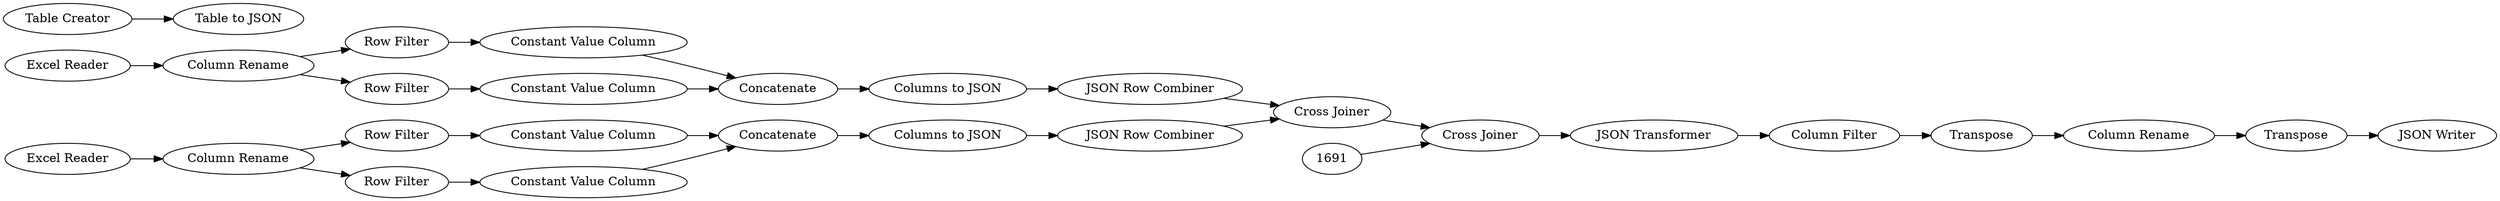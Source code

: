 digraph {
	1 [label="Excel Reader"]
	2 [label="Excel Reader"]
	17 [label="JSON Transformer"]
	20 [label="Cross Joiner"]
	1557 [label="Cross Joiner"]
	1560 [label="Column Filter"]
	1684 [label="JSON Writer"]
	1462 [label="Columns to JSON"]
	1463 [label="Column Rename"]
	1466 [label="Row Filter"]
	1467 [label="Constant Value Column"]
	1468 [label="Row Filter"]
	1469 [label="Constant Value Column"]
	1470 [label=Concatenate]
	1558 [label="JSON Row Combiner"]
	1464 [label="Column Rename"]
	1471 [label="Row Filter"]
	1472 [label="Constant Value Column"]
	1473 [label="Constant Value Column"]
	1474 [label="Row Filter"]
	1475 [label=Concatenate]
	1476 [label="Columns to JSON"]
	1559 [label="JSON Row Combiner"]
	11 [label="Table Creator"]
	13 [label="Table to JSON"]
	1686 [label=Transpose]
	1687 [label="Column Rename"]
	1688 [label=Transpose]
	1462 -> 1558
	1463 -> 1468
	1463 -> 1466
	1466 -> 1467
	1467 -> 1470
	1468 -> 1469
	1469 -> 1470
	1470 -> 1462
	1464 -> 1471
	1464 -> 1474
	1471 -> 1472
	1472 -> 1475
	1473 -> 1475
	1474 -> 1473
	1475 -> 1476
	1476 -> 1559
	11 -> 13
	1686 -> 1687
	1687 -> 1688
	1 -> 1463
	2 -> 1464
	17 -> 1560
	20 -> 17
	1557 -> 20
	1560 -> 1686
	1558 -> 1557
	1559 -> 1557
	1691 -> 20
	1688 -> 1684
	rankdir=LR
}
